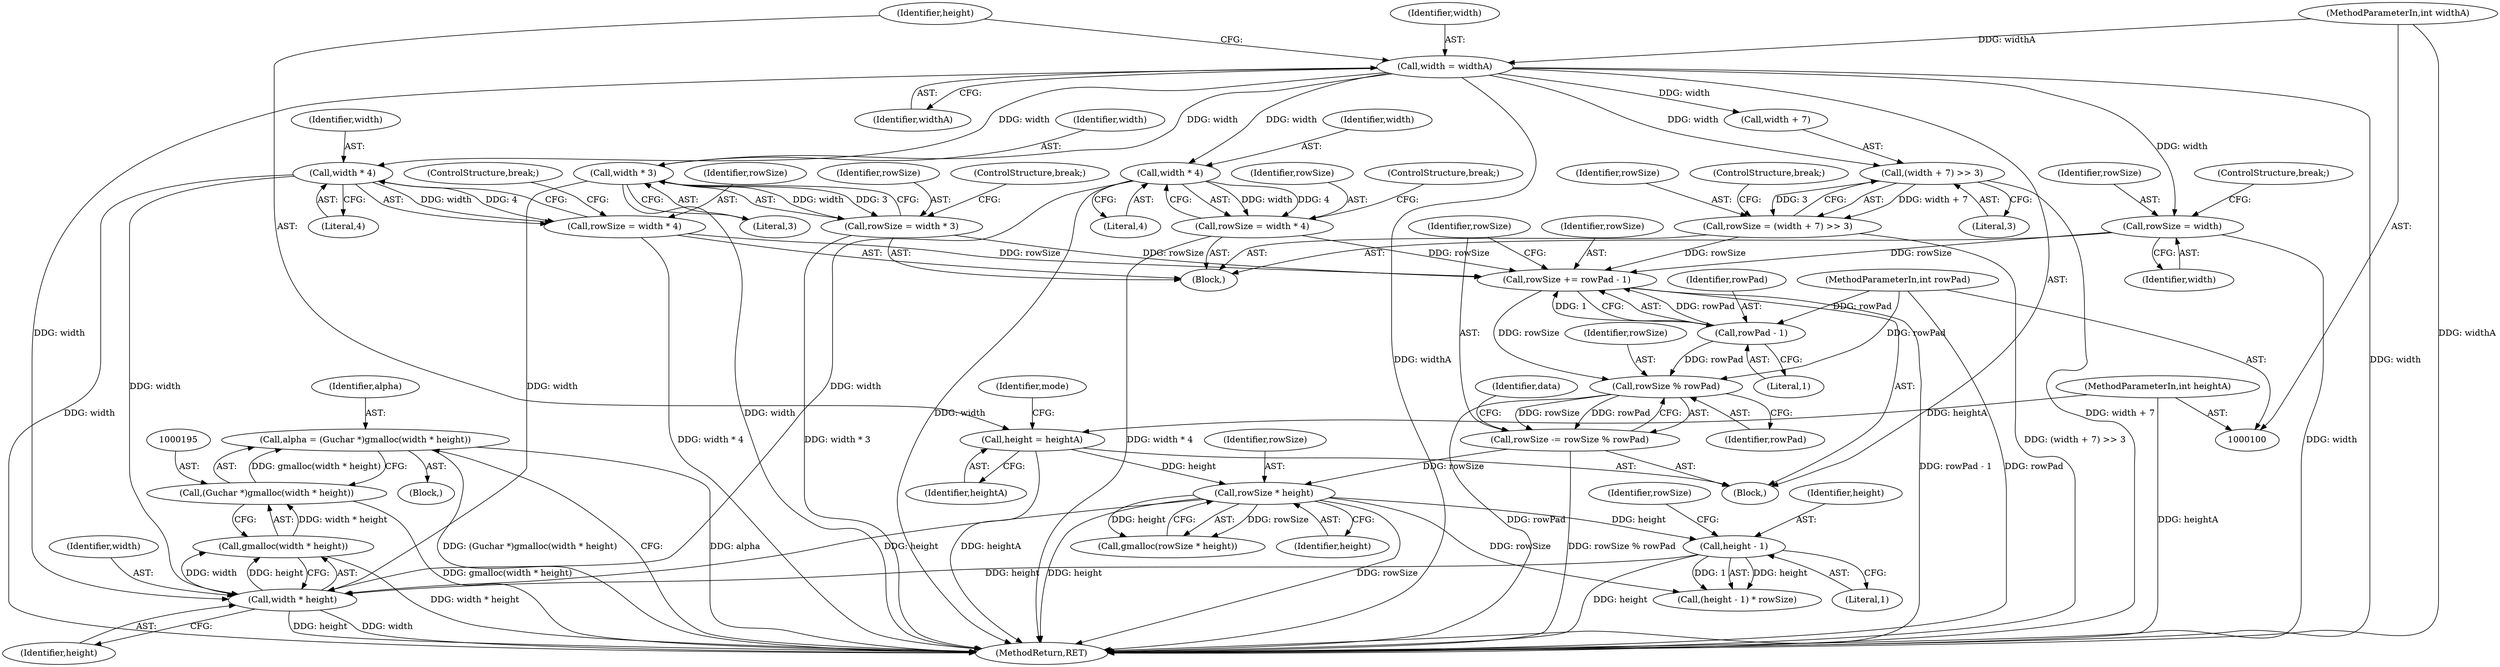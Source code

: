 digraph "1_poppler_9cf2325fb22f812b31858e519411f57747d39bd8_2@integer" {
"1000192" [label="(Call,alpha = (Guchar *)gmalloc(width * height))"];
"1000194" [label="(Call,(Guchar *)gmalloc(width * height))"];
"1000196" [label="(Call,gmalloc(width * height))"];
"1000197" [label="(Call,width * height)"];
"1000152" [label="(Call,width * 4)"];
"1000108" [label="(Call,width = widthA)"];
"1000101" [label="(MethodParameterIn,int widthA)"];
"1000145" [label="(Call,width * 4)"];
"1000138" [label="(Call,width * 3)"];
"1000181" [label="(Call,height - 1)"];
"1000171" [label="(Call,rowSize * height)"];
"1000161" [label="(Call,rowSize -= rowSize % rowPad)"];
"1000163" [label="(Call,rowSize % rowPad)"];
"1000156" [label="(Call,rowSize += rowPad - 1)"];
"1000158" [label="(Call,rowPad - 1)"];
"1000103" [label="(MethodParameterIn,int rowPad)"];
"1000150" [label="(Call,rowSize = width * 4)"];
"1000143" [label="(Call,rowSize = width * 4)"];
"1000121" [label="(Call,rowSize = (width + 7) >> 3)"];
"1000123" [label="(Call,(width + 7) >> 3)"];
"1000136" [label="(Call,rowSize = width * 3)"];
"1000130" [label="(Call,rowSize = width)"];
"1000111" [label="(Call,height = heightA)"];
"1000102" [label="(MethodParameterIn,int heightA)"];
"1000191" [label="(Block,)"];
"1000140" [label="(Literal,3)"];
"1000197" [label="(Call,width * height)"];
"1000165" [label="(Identifier,rowPad)"];
"1000146" [label="(Identifier,width)"];
"1000112" [label="(Identifier,height)"];
"1000164" [label="(Identifier,rowSize)"];
"1000139" [label="(Identifier,width)"];
"1000122" [label="(Identifier,rowSize)"];
"1000183" [label="(Literal,1)"];
"1000113" [label="(Identifier,heightA)"];
"1000170" [label="(Call,gmalloc(rowSize * height))"];
"1000194" [label="(Call,(Guchar *)gmalloc(width * height))"];
"1000180" [label="(Call,(height - 1) * rowSize)"];
"1000152" [label="(Call,width * 4)"];
"1000101" [label="(MethodParameterIn,int widthA)"];
"1000111" [label="(Call,height = heightA)"];
"1000144" [label="(Identifier,rowSize)"];
"1000148" [label="(ControlStructure,break;)"];
"1000192" [label="(Call,alpha = (Guchar *)gmalloc(width * height))"];
"1000160" [label="(Literal,1)"];
"1000147" [label="(Literal,4)"];
"1000173" [label="(Identifier,height)"];
"1000163" [label="(Call,rowSize % rowPad)"];
"1000128" [label="(ControlStructure,break;)"];
"1000108" [label="(Call,width = widthA)"];
"1000205" [label="(MethodReturn,RET)"];
"1000107" [label="(Block,)"];
"1000158" [label="(Call,rowPad - 1)"];
"1000198" [label="(Identifier,width)"];
"1000133" [label="(ControlStructure,break;)"];
"1000154" [label="(Literal,4)"];
"1000103" [label="(MethodParameterIn,int rowPad)"];
"1000151" [label="(Identifier,rowSize)"];
"1000109" [label="(Identifier,width)"];
"1000193" [label="(Identifier,alpha)"];
"1000181" [label="(Call,height - 1)"];
"1000110" [label="(Identifier,widthA)"];
"1000171" [label="(Call,rowSize * height)"];
"1000150" [label="(Call,rowSize = width * 4)"];
"1000136" [label="(Call,rowSize = width * 3)"];
"1000131" [label="(Identifier,rowSize)"];
"1000199" [label="(Identifier,height)"];
"1000138" [label="(Call,width * 3)"];
"1000115" [label="(Identifier,mode)"];
"1000137" [label="(Identifier,rowSize)"];
"1000167" [label="(Identifier,data)"];
"1000162" [label="(Identifier,rowSize)"];
"1000153" [label="(Identifier,width)"];
"1000121" [label="(Call,rowSize = (width + 7) >> 3)"];
"1000143" [label="(Call,rowSize = width * 4)"];
"1000155" [label="(ControlStructure,break;)"];
"1000123" [label="(Call,(width + 7) >> 3)"];
"1000130" [label="(Call,rowSize = width)"];
"1000102" [label="(MethodParameterIn,int heightA)"];
"1000161" [label="(Call,rowSize -= rowSize % rowPad)"];
"1000157" [label="(Identifier,rowSize)"];
"1000156" [label="(Call,rowSize += rowPad - 1)"];
"1000132" [label="(Identifier,width)"];
"1000196" [label="(Call,gmalloc(width * height))"];
"1000184" [label="(Identifier,rowSize)"];
"1000127" [label="(Literal,3)"];
"1000159" [label="(Identifier,rowPad)"];
"1000124" [label="(Call,width + 7)"];
"1000141" [label="(ControlStructure,break;)"];
"1000182" [label="(Identifier,height)"];
"1000119" [label="(Block,)"];
"1000172" [label="(Identifier,rowSize)"];
"1000145" [label="(Call,width * 4)"];
"1000192" -> "1000191"  [label="AST: "];
"1000192" -> "1000194"  [label="CFG: "];
"1000193" -> "1000192"  [label="AST: "];
"1000194" -> "1000192"  [label="AST: "];
"1000205" -> "1000192"  [label="CFG: "];
"1000192" -> "1000205"  [label="DDG: (Guchar *)gmalloc(width * height)"];
"1000192" -> "1000205"  [label="DDG: alpha"];
"1000194" -> "1000192"  [label="DDG: gmalloc(width * height)"];
"1000194" -> "1000196"  [label="CFG: "];
"1000195" -> "1000194"  [label="AST: "];
"1000196" -> "1000194"  [label="AST: "];
"1000194" -> "1000205"  [label="DDG: gmalloc(width * height)"];
"1000196" -> "1000194"  [label="DDG: width * height"];
"1000196" -> "1000197"  [label="CFG: "];
"1000197" -> "1000196"  [label="AST: "];
"1000196" -> "1000205"  [label="DDG: width * height"];
"1000197" -> "1000196"  [label="DDG: width"];
"1000197" -> "1000196"  [label="DDG: height"];
"1000197" -> "1000199"  [label="CFG: "];
"1000198" -> "1000197"  [label="AST: "];
"1000199" -> "1000197"  [label="AST: "];
"1000197" -> "1000205"  [label="DDG: height"];
"1000197" -> "1000205"  [label="DDG: width"];
"1000152" -> "1000197"  [label="DDG: width"];
"1000145" -> "1000197"  [label="DDG: width"];
"1000108" -> "1000197"  [label="DDG: width"];
"1000138" -> "1000197"  [label="DDG: width"];
"1000181" -> "1000197"  [label="DDG: height"];
"1000171" -> "1000197"  [label="DDG: height"];
"1000152" -> "1000150"  [label="AST: "];
"1000152" -> "1000154"  [label="CFG: "];
"1000153" -> "1000152"  [label="AST: "];
"1000154" -> "1000152"  [label="AST: "];
"1000150" -> "1000152"  [label="CFG: "];
"1000152" -> "1000205"  [label="DDG: width"];
"1000152" -> "1000150"  [label="DDG: width"];
"1000152" -> "1000150"  [label="DDG: 4"];
"1000108" -> "1000152"  [label="DDG: width"];
"1000108" -> "1000107"  [label="AST: "];
"1000108" -> "1000110"  [label="CFG: "];
"1000109" -> "1000108"  [label="AST: "];
"1000110" -> "1000108"  [label="AST: "];
"1000112" -> "1000108"  [label="CFG: "];
"1000108" -> "1000205"  [label="DDG: widthA"];
"1000108" -> "1000205"  [label="DDG: width"];
"1000101" -> "1000108"  [label="DDG: widthA"];
"1000108" -> "1000123"  [label="DDG: width"];
"1000108" -> "1000124"  [label="DDG: width"];
"1000108" -> "1000130"  [label="DDG: width"];
"1000108" -> "1000138"  [label="DDG: width"];
"1000108" -> "1000145"  [label="DDG: width"];
"1000101" -> "1000100"  [label="AST: "];
"1000101" -> "1000205"  [label="DDG: widthA"];
"1000145" -> "1000143"  [label="AST: "];
"1000145" -> "1000147"  [label="CFG: "];
"1000146" -> "1000145"  [label="AST: "];
"1000147" -> "1000145"  [label="AST: "];
"1000143" -> "1000145"  [label="CFG: "];
"1000145" -> "1000205"  [label="DDG: width"];
"1000145" -> "1000143"  [label="DDG: width"];
"1000145" -> "1000143"  [label="DDG: 4"];
"1000138" -> "1000136"  [label="AST: "];
"1000138" -> "1000140"  [label="CFG: "];
"1000139" -> "1000138"  [label="AST: "];
"1000140" -> "1000138"  [label="AST: "];
"1000136" -> "1000138"  [label="CFG: "];
"1000138" -> "1000205"  [label="DDG: width"];
"1000138" -> "1000136"  [label="DDG: width"];
"1000138" -> "1000136"  [label="DDG: 3"];
"1000181" -> "1000180"  [label="AST: "];
"1000181" -> "1000183"  [label="CFG: "];
"1000182" -> "1000181"  [label="AST: "];
"1000183" -> "1000181"  [label="AST: "];
"1000184" -> "1000181"  [label="CFG: "];
"1000181" -> "1000205"  [label="DDG: height"];
"1000181" -> "1000180"  [label="DDG: height"];
"1000181" -> "1000180"  [label="DDG: 1"];
"1000171" -> "1000181"  [label="DDG: height"];
"1000171" -> "1000170"  [label="AST: "];
"1000171" -> "1000173"  [label="CFG: "];
"1000172" -> "1000171"  [label="AST: "];
"1000173" -> "1000171"  [label="AST: "];
"1000170" -> "1000171"  [label="CFG: "];
"1000171" -> "1000205"  [label="DDG: rowSize"];
"1000171" -> "1000205"  [label="DDG: height"];
"1000171" -> "1000170"  [label="DDG: rowSize"];
"1000171" -> "1000170"  [label="DDG: height"];
"1000161" -> "1000171"  [label="DDG: rowSize"];
"1000111" -> "1000171"  [label="DDG: height"];
"1000171" -> "1000180"  [label="DDG: rowSize"];
"1000161" -> "1000107"  [label="AST: "];
"1000161" -> "1000163"  [label="CFG: "];
"1000162" -> "1000161"  [label="AST: "];
"1000163" -> "1000161"  [label="AST: "];
"1000167" -> "1000161"  [label="CFG: "];
"1000161" -> "1000205"  [label="DDG: rowSize % rowPad"];
"1000163" -> "1000161"  [label="DDG: rowSize"];
"1000163" -> "1000161"  [label="DDG: rowPad"];
"1000163" -> "1000165"  [label="CFG: "];
"1000164" -> "1000163"  [label="AST: "];
"1000165" -> "1000163"  [label="AST: "];
"1000163" -> "1000205"  [label="DDG: rowPad"];
"1000156" -> "1000163"  [label="DDG: rowSize"];
"1000158" -> "1000163"  [label="DDG: rowPad"];
"1000103" -> "1000163"  [label="DDG: rowPad"];
"1000156" -> "1000107"  [label="AST: "];
"1000156" -> "1000158"  [label="CFG: "];
"1000157" -> "1000156"  [label="AST: "];
"1000158" -> "1000156"  [label="AST: "];
"1000162" -> "1000156"  [label="CFG: "];
"1000156" -> "1000205"  [label="DDG: rowPad - 1"];
"1000158" -> "1000156"  [label="DDG: rowPad"];
"1000158" -> "1000156"  [label="DDG: 1"];
"1000150" -> "1000156"  [label="DDG: rowSize"];
"1000143" -> "1000156"  [label="DDG: rowSize"];
"1000121" -> "1000156"  [label="DDG: rowSize"];
"1000136" -> "1000156"  [label="DDG: rowSize"];
"1000130" -> "1000156"  [label="DDG: rowSize"];
"1000158" -> "1000160"  [label="CFG: "];
"1000159" -> "1000158"  [label="AST: "];
"1000160" -> "1000158"  [label="AST: "];
"1000103" -> "1000158"  [label="DDG: rowPad"];
"1000103" -> "1000100"  [label="AST: "];
"1000103" -> "1000205"  [label="DDG: rowPad"];
"1000150" -> "1000119"  [label="AST: "];
"1000151" -> "1000150"  [label="AST: "];
"1000155" -> "1000150"  [label="CFG: "];
"1000150" -> "1000205"  [label="DDG: width * 4"];
"1000143" -> "1000119"  [label="AST: "];
"1000144" -> "1000143"  [label="AST: "];
"1000148" -> "1000143"  [label="CFG: "];
"1000143" -> "1000205"  [label="DDG: width * 4"];
"1000121" -> "1000119"  [label="AST: "];
"1000121" -> "1000123"  [label="CFG: "];
"1000122" -> "1000121"  [label="AST: "];
"1000123" -> "1000121"  [label="AST: "];
"1000128" -> "1000121"  [label="CFG: "];
"1000121" -> "1000205"  [label="DDG: (width + 7) >> 3"];
"1000123" -> "1000121"  [label="DDG: width + 7"];
"1000123" -> "1000121"  [label="DDG: 3"];
"1000123" -> "1000127"  [label="CFG: "];
"1000124" -> "1000123"  [label="AST: "];
"1000127" -> "1000123"  [label="AST: "];
"1000123" -> "1000205"  [label="DDG: width + 7"];
"1000136" -> "1000119"  [label="AST: "];
"1000137" -> "1000136"  [label="AST: "];
"1000141" -> "1000136"  [label="CFG: "];
"1000136" -> "1000205"  [label="DDG: width * 3"];
"1000130" -> "1000119"  [label="AST: "];
"1000130" -> "1000132"  [label="CFG: "];
"1000131" -> "1000130"  [label="AST: "];
"1000132" -> "1000130"  [label="AST: "];
"1000133" -> "1000130"  [label="CFG: "];
"1000130" -> "1000205"  [label="DDG: width"];
"1000111" -> "1000107"  [label="AST: "];
"1000111" -> "1000113"  [label="CFG: "];
"1000112" -> "1000111"  [label="AST: "];
"1000113" -> "1000111"  [label="AST: "];
"1000115" -> "1000111"  [label="CFG: "];
"1000111" -> "1000205"  [label="DDG: heightA"];
"1000102" -> "1000111"  [label="DDG: heightA"];
"1000102" -> "1000100"  [label="AST: "];
"1000102" -> "1000205"  [label="DDG: heightA"];
}
